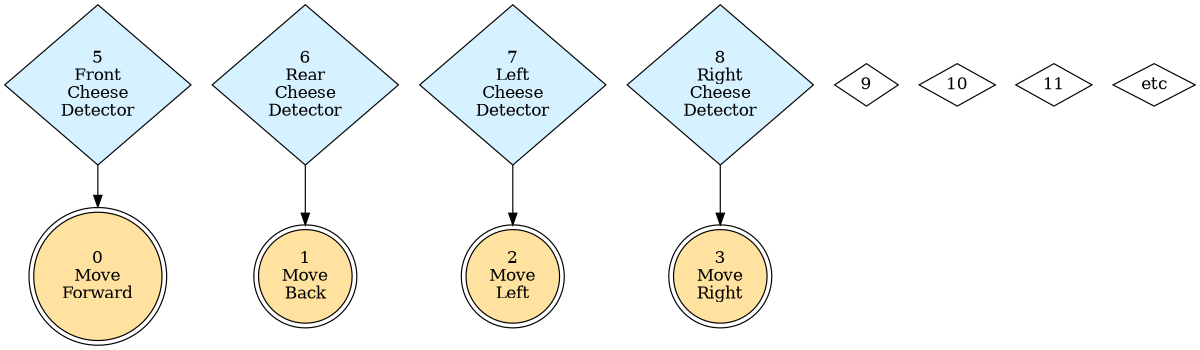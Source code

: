 digraph finite_state_machine {
	rankdir=TB;
	size="8,8"
	scale=2
	overlap=false
	node [shape = doublecircle]; 0 1 2 3 
	node [shape = diamond]; 5 6 7 8 
	0 [label="0\nMove\nForward",fillcolor="#ffe1a0",style="filled"];
	1 [label="1\nMove\nBack",fillcolor="#ffe1a0",style="filled"];
	2 [label="2\nMove\nLeft",fillcolor="#ffe1a0",style="filled"];
	3 [label="3\nMove\nRight",fillcolor="#ffe1a0",style="filled"];
	5 [label="5\nFront\nCheese\nDetector",fillcolor="#d6f1ff",style="filled"];
	6 [label="6\nRear\nCheese\nDetector",fillcolor="#d6f1ff",style="filled"];
	7 [label="7\nLeft\nCheese\nDetector",fillcolor="#d6f1ff",style="filled"];
	8 [label="8\nRight\nCheese\nDetector",fillcolor="#d6f1ff",style="filled"];
	5 -> 0 [ ];
	6 -> 1 [ ];
	7 -> 2 [ ];
	8 -> 3 [ ];
	9;
	10;
	11;
	etc;
}
